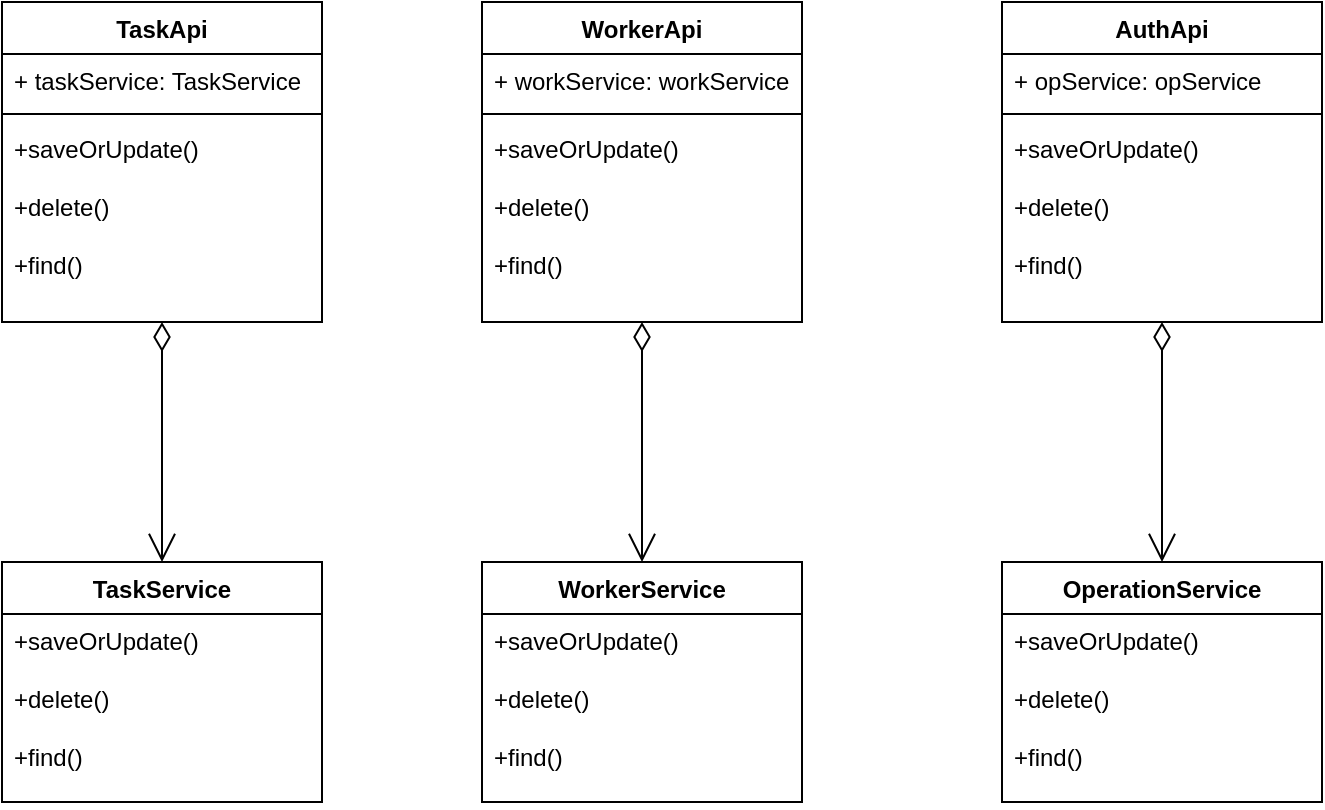<mxfile version="21.6.2" type="github">
  <diagram name="第 1 页" id="xVVCOYDAX57umiOuxavn">
    <mxGraphModel dx="954" dy="455" grid="1" gridSize="10" guides="1" tooltips="1" connect="1" arrows="1" fold="1" page="1" pageScale="1" pageWidth="827" pageHeight="1169" math="0" shadow="0">
      <root>
        <mxCell id="0" />
        <mxCell id="1" parent="0" />
        <mxCell id="DDUgVDxd_JEAqRIzHulZ-9" style="edgeStyle=orthogonalEdgeStyle;rounded=0;orthogonalLoop=1;jettySize=auto;html=1;entryX=0.5;entryY=0;entryDx=0;entryDy=0;endArrow=open;endFill=0;startArrow=diamondThin;startFill=0;endSize=12;startSize=12;" parent="1" source="DDUgVDxd_JEAqRIzHulZ-1" target="DDUgVDxd_JEAqRIzHulZ-5" edge="1">
          <mxGeometry relative="1" as="geometry" />
        </mxCell>
        <mxCell id="DDUgVDxd_JEAqRIzHulZ-1" value="TaskApi" style="swimlane;fontStyle=1;align=center;verticalAlign=top;childLayout=stackLayout;horizontal=1;startSize=26;horizontalStack=0;resizeParent=1;resizeParentMax=0;resizeLast=0;collapsible=1;marginBottom=0;whiteSpace=wrap;html=1;" parent="1" vertex="1">
          <mxGeometry x="50" y="60" width="160" height="160" as="geometry" />
        </mxCell>
        <mxCell id="DDUgVDxd_JEAqRIzHulZ-2" value="+ taskService: TaskService" style="text;strokeColor=none;fillColor=none;align=left;verticalAlign=top;spacingLeft=4;spacingRight=4;overflow=hidden;rotatable=0;points=[[0,0.5],[1,0.5]];portConstraint=eastwest;whiteSpace=wrap;html=1;" parent="DDUgVDxd_JEAqRIzHulZ-1" vertex="1">
          <mxGeometry y="26" width="160" height="26" as="geometry" />
        </mxCell>
        <mxCell id="DDUgVDxd_JEAqRIzHulZ-3" value="" style="line;strokeWidth=1;fillColor=none;align=left;verticalAlign=middle;spacingTop=-1;spacingLeft=3;spacingRight=3;rotatable=0;labelPosition=right;points=[];portConstraint=eastwest;strokeColor=inherit;" parent="DDUgVDxd_JEAqRIzHulZ-1" vertex="1">
          <mxGeometry y="52" width="160" height="8" as="geometry" />
        </mxCell>
        <mxCell id="DDUgVDxd_JEAqRIzHulZ-4" value="+saveOrUpdate()&lt;br&gt;&lt;br&gt;+delete()&lt;br&gt;&lt;br&gt;+find()&lt;br&gt;" style="text;strokeColor=none;fillColor=none;align=left;verticalAlign=top;spacingLeft=4;spacingRight=4;overflow=hidden;rotatable=0;points=[[0,0.5],[1,0.5]];portConstraint=eastwest;whiteSpace=wrap;html=1;" parent="DDUgVDxd_JEAqRIzHulZ-1" vertex="1">
          <mxGeometry y="60" width="160" height="100" as="geometry" />
        </mxCell>
        <mxCell id="DDUgVDxd_JEAqRIzHulZ-5" value="TaskService" style="swimlane;fontStyle=1;align=center;verticalAlign=top;childLayout=stackLayout;horizontal=1;startSize=26;horizontalStack=0;resizeParent=1;resizeParentMax=0;resizeLast=0;collapsible=1;marginBottom=0;whiteSpace=wrap;html=1;" parent="1" vertex="1">
          <mxGeometry x="50" y="340" width="160" height="120" as="geometry" />
        </mxCell>
        <mxCell id="DDUgVDxd_JEAqRIzHulZ-8" value="+saveOrUpdate()&lt;br style=&quot;border-color: var(--border-color);&quot;&gt;&lt;br style=&quot;border-color: var(--border-color);&quot;&gt;+delete()&lt;br style=&quot;border-color: var(--border-color);&quot;&gt;&lt;br style=&quot;border-color: var(--border-color);&quot;&gt;+find()" style="text;strokeColor=none;fillColor=none;align=left;verticalAlign=top;spacingLeft=4;spacingRight=4;overflow=hidden;rotatable=0;points=[[0,0.5],[1,0.5]];portConstraint=eastwest;whiteSpace=wrap;html=1;" parent="DDUgVDxd_JEAqRIzHulZ-5" vertex="1">
          <mxGeometry y="26" width="160" height="94" as="geometry" />
        </mxCell>
        <mxCell id="DDUgVDxd_JEAqRIzHulZ-10" style="edgeStyle=orthogonalEdgeStyle;rounded=0;orthogonalLoop=1;jettySize=auto;html=1;entryX=0.5;entryY=0;entryDx=0;entryDy=0;endArrow=open;endFill=0;startArrow=diamondThin;startFill=0;endSize=12;startSize=12;" parent="1" source="DDUgVDxd_JEAqRIzHulZ-11" target="DDUgVDxd_JEAqRIzHulZ-15" edge="1">
          <mxGeometry relative="1" as="geometry" />
        </mxCell>
        <mxCell id="DDUgVDxd_JEAqRIzHulZ-11" value="WorkerApi" style="swimlane;fontStyle=1;align=center;verticalAlign=top;childLayout=stackLayout;horizontal=1;startSize=26;horizontalStack=0;resizeParent=1;resizeParentMax=0;resizeLast=0;collapsible=1;marginBottom=0;whiteSpace=wrap;html=1;" parent="1" vertex="1">
          <mxGeometry x="290" y="60" width="160" height="160" as="geometry" />
        </mxCell>
        <mxCell id="DDUgVDxd_JEAqRIzHulZ-12" value="+ workService: workService" style="text;strokeColor=none;fillColor=none;align=left;verticalAlign=top;spacingLeft=4;spacingRight=4;overflow=hidden;rotatable=0;points=[[0,0.5],[1,0.5]];portConstraint=eastwest;whiteSpace=wrap;html=1;" parent="DDUgVDxd_JEAqRIzHulZ-11" vertex="1">
          <mxGeometry y="26" width="160" height="26" as="geometry" />
        </mxCell>
        <mxCell id="DDUgVDxd_JEAqRIzHulZ-13" value="" style="line;strokeWidth=1;fillColor=none;align=left;verticalAlign=middle;spacingTop=-1;spacingLeft=3;spacingRight=3;rotatable=0;labelPosition=right;points=[];portConstraint=eastwest;strokeColor=inherit;" parent="DDUgVDxd_JEAqRIzHulZ-11" vertex="1">
          <mxGeometry y="52" width="160" height="8" as="geometry" />
        </mxCell>
        <mxCell id="DDUgVDxd_JEAqRIzHulZ-14" value="+saveOrUpdate()&lt;br&gt;&lt;br&gt;+delete()&lt;br&gt;&lt;br&gt;+find()&lt;br&gt;" style="text;strokeColor=none;fillColor=none;align=left;verticalAlign=top;spacingLeft=4;spacingRight=4;overflow=hidden;rotatable=0;points=[[0,0.5],[1,0.5]];portConstraint=eastwest;whiteSpace=wrap;html=1;" parent="DDUgVDxd_JEAqRIzHulZ-11" vertex="1">
          <mxGeometry y="60" width="160" height="100" as="geometry" />
        </mxCell>
        <mxCell id="DDUgVDxd_JEAqRIzHulZ-15" value="WorkerService" style="swimlane;fontStyle=1;align=center;verticalAlign=top;childLayout=stackLayout;horizontal=1;startSize=26;horizontalStack=0;resizeParent=1;resizeParentMax=0;resizeLast=0;collapsible=1;marginBottom=0;whiteSpace=wrap;html=1;" parent="1" vertex="1">
          <mxGeometry x="290" y="340" width="160" height="120" as="geometry" />
        </mxCell>
        <mxCell id="DDUgVDxd_JEAqRIzHulZ-16" value="+saveOrUpdate()&lt;br style=&quot;border-color: var(--border-color);&quot;&gt;&lt;br style=&quot;border-color: var(--border-color);&quot;&gt;+delete()&lt;br style=&quot;border-color: var(--border-color);&quot;&gt;&lt;br style=&quot;border-color: var(--border-color);&quot;&gt;+find()" style="text;strokeColor=none;fillColor=none;align=left;verticalAlign=top;spacingLeft=4;spacingRight=4;overflow=hidden;rotatable=0;points=[[0,0.5],[1,0.5]];portConstraint=eastwest;whiteSpace=wrap;html=1;" parent="DDUgVDxd_JEAqRIzHulZ-15" vertex="1">
          <mxGeometry y="26" width="160" height="94" as="geometry" />
        </mxCell>
        <mxCell id="DDUgVDxd_JEAqRIzHulZ-17" style="edgeStyle=orthogonalEdgeStyle;rounded=0;orthogonalLoop=1;jettySize=auto;html=1;entryX=0.5;entryY=0;entryDx=0;entryDy=0;endArrow=open;endFill=0;startArrow=diamondThin;startFill=0;endSize=12;startSize=12;" parent="1" source="DDUgVDxd_JEAqRIzHulZ-18" target="DDUgVDxd_JEAqRIzHulZ-22" edge="1">
          <mxGeometry relative="1" as="geometry" />
        </mxCell>
        <mxCell id="DDUgVDxd_JEAqRIzHulZ-18" value="AuthApi" style="swimlane;fontStyle=1;align=center;verticalAlign=top;childLayout=stackLayout;horizontal=1;startSize=26;horizontalStack=0;resizeParent=1;resizeParentMax=0;resizeLast=0;collapsible=1;marginBottom=0;whiteSpace=wrap;html=1;" parent="1" vertex="1">
          <mxGeometry x="550" y="60" width="160" height="160" as="geometry" />
        </mxCell>
        <mxCell id="DDUgVDxd_JEAqRIzHulZ-19" value="+ opService: opService" style="text;strokeColor=none;fillColor=none;align=left;verticalAlign=top;spacingLeft=4;spacingRight=4;overflow=hidden;rotatable=0;points=[[0,0.5],[1,0.5]];portConstraint=eastwest;whiteSpace=wrap;html=1;" parent="DDUgVDxd_JEAqRIzHulZ-18" vertex="1">
          <mxGeometry y="26" width="160" height="26" as="geometry" />
        </mxCell>
        <mxCell id="DDUgVDxd_JEAqRIzHulZ-20" value="" style="line;strokeWidth=1;fillColor=none;align=left;verticalAlign=middle;spacingTop=-1;spacingLeft=3;spacingRight=3;rotatable=0;labelPosition=right;points=[];portConstraint=eastwest;strokeColor=inherit;" parent="DDUgVDxd_JEAqRIzHulZ-18" vertex="1">
          <mxGeometry y="52" width="160" height="8" as="geometry" />
        </mxCell>
        <mxCell id="DDUgVDxd_JEAqRIzHulZ-21" value="+saveOrUpdate()&lt;br&gt;&lt;br&gt;+delete()&lt;br&gt;&lt;br&gt;+find()&lt;br&gt;" style="text;strokeColor=none;fillColor=none;align=left;verticalAlign=top;spacingLeft=4;spacingRight=4;overflow=hidden;rotatable=0;points=[[0,0.5],[1,0.5]];portConstraint=eastwest;whiteSpace=wrap;html=1;" parent="DDUgVDxd_JEAqRIzHulZ-18" vertex="1">
          <mxGeometry y="60" width="160" height="100" as="geometry" />
        </mxCell>
        <mxCell id="DDUgVDxd_JEAqRIzHulZ-22" value="OperationService" style="swimlane;fontStyle=1;align=center;verticalAlign=top;childLayout=stackLayout;horizontal=1;startSize=26;horizontalStack=0;resizeParent=1;resizeParentMax=0;resizeLast=0;collapsible=1;marginBottom=0;whiteSpace=wrap;html=1;" parent="1" vertex="1">
          <mxGeometry x="550" y="340" width="160" height="120" as="geometry" />
        </mxCell>
        <mxCell id="DDUgVDxd_JEAqRIzHulZ-23" value="+saveOrUpdate()&lt;br style=&quot;border-color: var(--border-color);&quot;&gt;&lt;br style=&quot;border-color: var(--border-color);&quot;&gt;+delete()&lt;br style=&quot;border-color: var(--border-color);&quot;&gt;&lt;br style=&quot;border-color: var(--border-color);&quot;&gt;+find()" style="text;strokeColor=none;fillColor=none;align=left;verticalAlign=top;spacingLeft=4;spacingRight=4;overflow=hidden;rotatable=0;points=[[0,0.5],[1,0.5]];portConstraint=eastwest;whiteSpace=wrap;html=1;" parent="DDUgVDxd_JEAqRIzHulZ-22" vertex="1">
          <mxGeometry y="26" width="160" height="94" as="geometry" />
        </mxCell>
      </root>
    </mxGraphModel>
  </diagram>
</mxfile>
